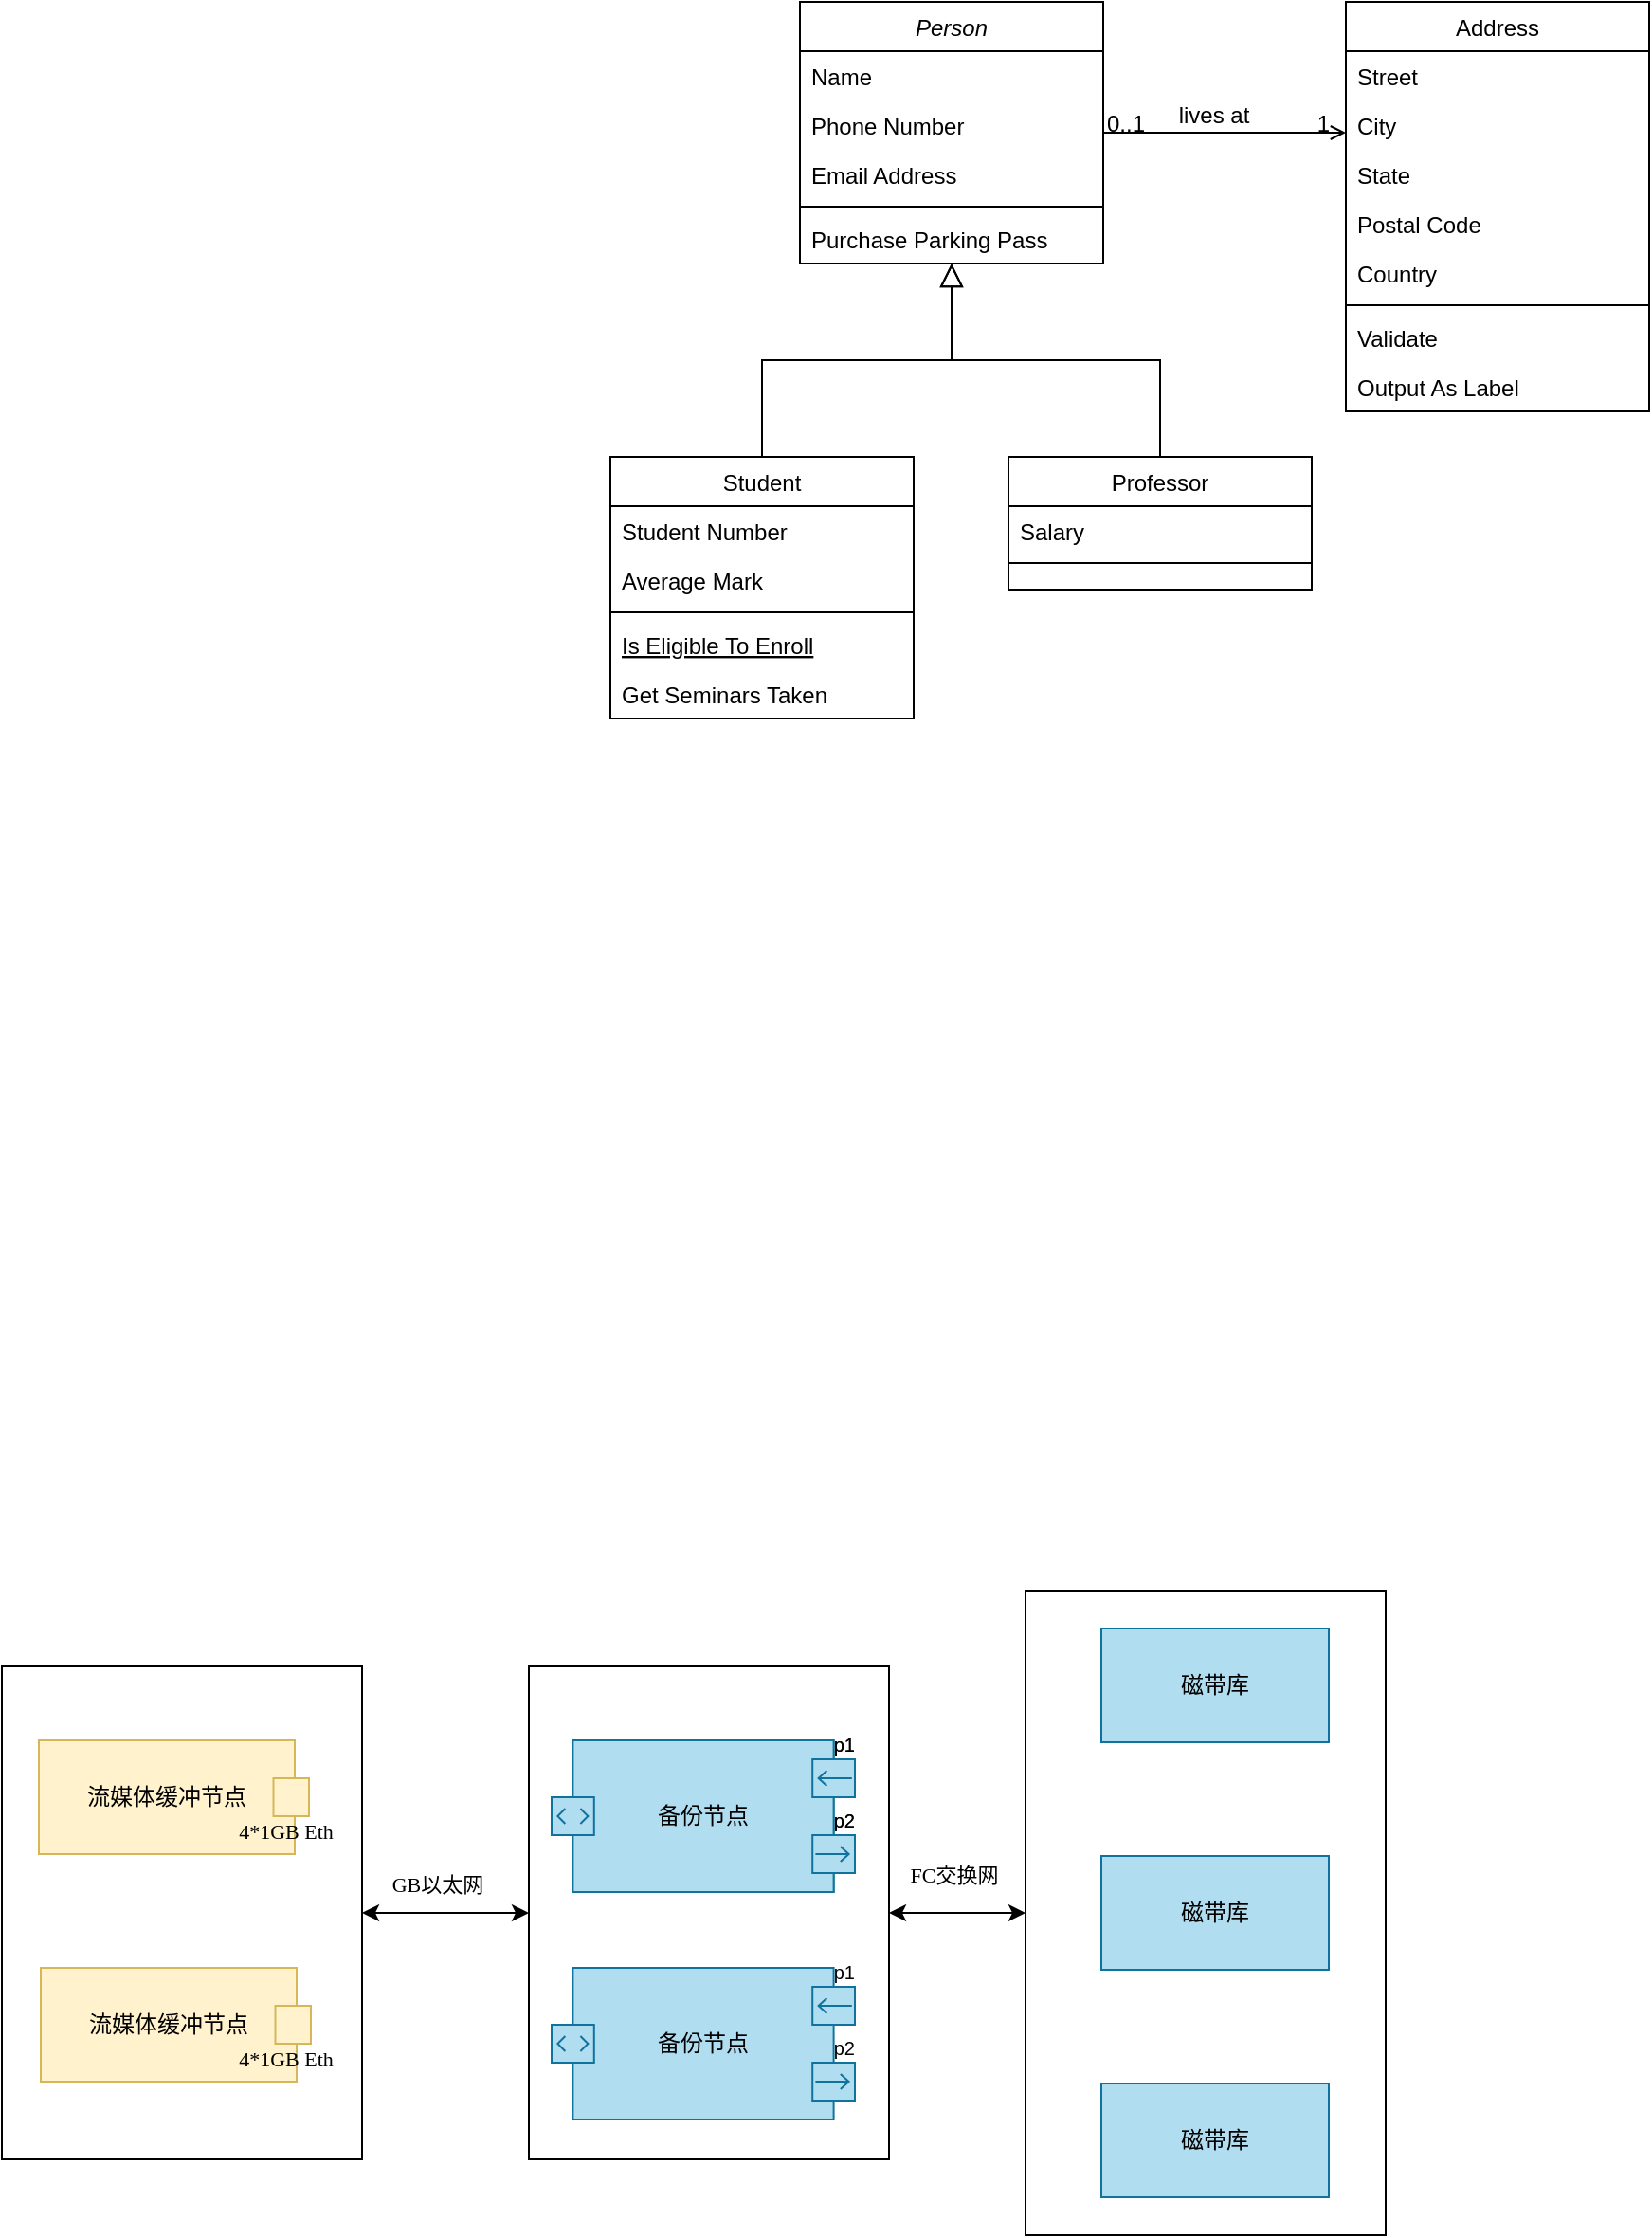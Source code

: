 <mxfile version="18.2.0" type="github">
  <diagram id="C5RBs43oDa-KdzZeNtuy" name="Page-1">
    <mxGraphModel dx="2310" dy="827" grid="1" gridSize="10" guides="1" tooltips="1" connect="1" arrows="1" fold="1" page="1" pageScale="1" pageWidth="827" pageHeight="1169" math="0" shadow="0">
      <root>
        <mxCell id="WIyWlLk6GJQsqaUBKTNV-0" />
        <mxCell id="WIyWlLk6GJQsqaUBKTNV-1" parent="WIyWlLk6GJQsqaUBKTNV-0" />
        <mxCell id="aKD4hpUVsNgHDwLHOLFN-63" value="" style="rounded=0;whiteSpace=wrap;html=1;strokeColor=#000000;" vertex="1" parent="WIyWlLk6GJQsqaUBKTNV-1">
          <mxGeometry x="339" y="958" width="190" height="340" as="geometry" />
        </mxCell>
        <mxCell id="aKD4hpUVsNgHDwLHOLFN-58" value="" style="rounded=0;whiteSpace=wrap;html=1;strokeColor=#000000;" vertex="1" parent="WIyWlLk6GJQsqaUBKTNV-1">
          <mxGeometry x="77" y="998" width="190" height="260" as="geometry" />
        </mxCell>
        <mxCell id="aKD4hpUVsNgHDwLHOLFN-24" value="" style="rounded=0;whiteSpace=wrap;html=1;strokeColor=#000000;" vertex="1" parent="WIyWlLk6GJQsqaUBKTNV-1">
          <mxGeometry x="-201" y="998" width="190" height="260" as="geometry" />
        </mxCell>
        <mxCell id="zkfFHV4jXpPFQw0GAbJ--0" value="Person" style="swimlane;fontStyle=2;align=center;verticalAlign=top;childLayout=stackLayout;horizontal=1;startSize=26;horizontalStack=0;resizeParent=1;resizeLast=0;collapsible=1;marginBottom=0;rounded=0;shadow=0;strokeWidth=1;" parent="WIyWlLk6GJQsqaUBKTNV-1" vertex="1">
          <mxGeometry x="220" y="120" width="160" height="138" as="geometry">
            <mxRectangle x="230" y="140" width="160" height="26" as="alternateBounds" />
          </mxGeometry>
        </mxCell>
        <mxCell id="zkfFHV4jXpPFQw0GAbJ--1" value="Name" style="text;align=left;verticalAlign=top;spacingLeft=4;spacingRight=4;overflow=hidden;rotatable=0;points=[[0,0.5],[1,0.5]];portConstraint=eastwest;" parent="zkfFHV4jXpPFQw0GAbJ--0" vertex="1">
          <mxGeometry y="26" width="160" height="26" as="geometry" />
        </mxCell>
        <mxCell id="zkfFHV4jXpPFQw0GAbJ--2" value="Phone Number" style="text;align=left;verticalAlign=top;spacingLeft=4;spacingRight=4;overflow=hidden;rotatable=0;points=[[0,0.5],[1,0.5]];portConstraint=eastwest;rounded=0;shadow=0;html=0;" parent="zkfFHV4jXpPFQw0GAbJ--0" vertex="1">
          <mxGeometry y="52" width="160" height="26" as="geometry" />
        </mxCell>
        <mxCell id="zkfFHV4jXpPFQw0GAbJ--3" value="Email Address" style="text;align=left;verticalAlign=top;spacingLeft=4;spacingRight=4;overflow=hidden;rotatable=0;points=[[0,0.5],[1,0.5]];portConstraint=eastwest;rounded=0;shadow=0;html=0;" parent="zkfFHV4jXpPFQw0GAbJ--0" vertex="1">
          <mxGeometry y="78" width="160" height="26" as="geometry" />
        </mxCell>
        <mxCell id="zkfFHV4jXpPFQw0GAbJ--4" value="" style="line;html=1;strokeWidth=1;align=left;verticalAlign=middle;spacingTop=-1;spacingLeft=3;spacingRight=3;rotatable=0;labelPosition=right;points=[];portConstraint=eastwest;" parent="zkfFHV4jXpPFQw0GAbJ--0" vertex="1">
          <mxGeometry y="104" width="160" height="8" as="geometry" />
        </mxCell>
        <mxCell id="zkfFHV4jXpPFQw0GAbJ--5" value="Purchase Parking Pass" style="text;align=left;verticalAlign=top;spacingLeft=4;spacingRight=4;overflow=hidden;rotatable=0;points=[[0,0.5],[1,0.5]];portConstraint=eastwest;" parent="zkfFHV4jXpPFQw0GAbJ--0" vertex="1">
          <mxGeometry y="112" width="160" height="26" as="geometry" />
        </mxCell>
        <mxCell id="zkfFHV4jXpPFQw0GAbJ--6" value="Student" style="swimlane;fontStyle=0;align=center;verticalAlign=top;childLayout=stackLayout;horizontal=1;startSize=26;horizontalStack=0;resizeParent=1;resizeLast=0;collapsible=1;marginBottom=0;rounded=0;shadow=0;strokeWidth=1;" parent="WIyWlLk6GJQsqaUBKTNV-1" vertex="1">
          <mxGeometry x="120" y="360" width="160" height="138" as="geometry">
            <mxRectangle x="130" y="380" width="160" height="26" as="alternateBounds" />
          </mxGeometry>
        </mxCell>
        <mxCell id="zkfFHV4jXpPFQw0GAbJ--7" value="Student Number" style="text;align=left;verticalAlign=top;spacingLeft=4;spacingRight=4;overflow=hidden;rotatable=0;points=[[0,0.5],[1,0.5]];portConstraint=eastwest;" parent="zkfFHV4jXpPFQw0GAbJ--6" vertex="1">
          <mxGeometry y="26" width="160" height="26" as="geometry" />
        </mxCell>
        <mxCell id="zkfFHV4jXpPFQw0GAbJ--8" value="Average Mark" style="text;align=left;verticalAlign=top;spacingLeft=4;spacingRight=4;overflow=hidden;rotatable=0;points=[[0,0.5],[1,0.5]];portConstraint=eastwest;rounded=0;shadow=0;html=0;" parent="zkfFHV4jXpPFQw0GAbJ--6" vertex="1">
          <mxGeometry y="52" width="160" height="26" as="geometry" />
        </mxCell>
        <mxCell id="zkfFHV4jXpPFQw0GAbJ--9" value="" style="line;html=1;strokeWidth=1;align=left;verticalAlign=middle;spacingTop=-1;spacingLeft=3;spacingRight=3;rotatable=0;labelPosition=right;points=[];portConstraint=eastwest;" parent="zkfFHV4jXpPFQw0GAbJ--6" vertex="1">
          <mxGeometry y="78" width="160" height="8" as="geometry" />
        </mxCell>
        <mxCell id="zkfFHV4jXpPFQw0GAbJ--10" value="Is Eligible To Enroll" style="text;align=left;verticalAlign=top;spacingLeft=4;spacingRight=4;overflow=hidden;rotatable=0;points=[[0,0.5],[1,0.5]];portConstraint=eastwest;fontStyle=4" parent="zkfFHV4jXpPFQw0GAbJ--6" vertex="1">
          <mxGeometry y="86" width="160" height="26" as="geometry" />
        </mxCell>
        <mxCell id="zkfFHV4jXpPFQw0GAbJ--11" value="Get Seminars Taken" style="text;align=left;verticalAlign=top;spacingLeft=4;spacingRight=4;overflow=hidden;rotatable=0;points=[[0,0.5],[1,0.5]];portConstraint=eastwest;" parent="zkfFHV4jXpPFQw0GAbJ--6" vertex="1">
          <mxGeometry y="112" width="160" height="26" as="geometry" />
        </mxCell>
        <mxCell id="zkfFHV4jXpPFQw0GAbJ--12" value="" style="endArrow=block;endSize=10;endFill=0;shadow=0;strokeWidth=1;rounded=0;edgeStyle=elbowEdgeStyle;elbow=vertical;" parent="WIyWlLk6GJQsqaUBKTNV-1" source="zkfFHV4jXpPFQw0GAbJ--6" target="zkfFHV4jXpPFQw0GAbJ--0" edge="1">
          <mxGeometry width="160" relative="1" as="geometry">
            <mxPoint x="200" y="203" as="sourcePoint" />
            <mxPoint x="200" y="203" as="targetPoint" />
          </mxGeometry>
        </mxCell>
        <mxCell id="zkfFHV4jXpPFQw0GAbJ--13" value="Professor" style="swimlane;fontStyle=0;align=center;verticalAlign=top;childLayout=stackLayout;horizontal=1;startSize=26;horizontalStack=0;resizeParent=1;resizeLast=0;collapsible=1;marginBottom=0;rounded=0;shadow=0;strokeWidth=1;" parent="WIyWlLk6GJQsqaUBKTNV-1" vertex="1">
          <mxGeometry x="330" y="360" width="160" height="70" as="geometry">
            <mxRectangle x="340" y="380" width="170" height="26" as="alternateBounds" />
          </mxGeometry>
        </mxCell>
        <mxCell id="zkfFHV4jXpPFQw0GAbJ--14" value="Salary" style="text;align=left;verticalAlign=top;spacingLeft=4;spacingRight=4;overflow=hidden;rotatable=0;points=[[0,0.5],[1,0.5]];portConstraint=eastwest;" parent="zkfFHV4jXpPFQw0GAbJ--13" vertex="1">
          <mxGeometry y="26" width="160" height="26" as="geometry" />
        </mxCell>
        <mxCell id="zkfFHV4jXpPFQw0GAbJ--15" value="" style="line;html=1;strokeWidth=1;align=left;verticalAlign=middle;spacingTop=-1;spacingLeft=3;spacingRight=3;rotatable=0;labelPosition=right;points=[];portConstraint=eastwest;" parent="zkfFHV4jXpPFQw0GAbJ--13" vertex="1">
          <mxGeometry y="52" width="160" height="8" as="geometry" />
        </mxCell>
        <mxCell id="zkfFHV4jXpPFQw0GAbJ--16" value="" style="endArrow=block;endSize=10;endFill=0;shadow=0;strokeWidth=1;rounded=0;edgeStyle=elbowEdgeStyle;elbow=vertical;" parent="WIyWlLk6GJQsqaUBKTNV-1" source="zkfFHV4jXpPFQw0GAbJ--13" target="zkfFHV4jXpPFQw0GAbJ--0" edge="1">
          <mxGeometry width="160" relative="1" as="geometry">
            <mxPoint x="210" y="373" as="sourcePoint" />
            <mxPoint x="310" y="271" as="targetPoint" />
          </mxGeometry>
        </mxCell>
        <mxCell id="zkfFHV4jXpPFQw0GAbJ--17" value="Address" style="swimlane;fontStyle=0;align=center;verticalAlign=top;childLayout=stackLayout;horizontal=1;startSize=26;horizontalStack=0;resizeParent=1;resizeLast=0;collapsible=1;marginBottom=0;rounded=0;shadow=0;strokeWidth=1;" parent="WIyWlLk6GJQsqaUBKTNV-1" vertex="1">
          <mxGeometry x="508" y="120" width="160" height="216" as="geometry">
            <mxRectangle x="550" y="140" width="160" height="26" as="alternateBounds" />
          </mxGeometry>
        </mxCell>
        <mxCell id="zkfFHV4jXpPFQw0GAbJ--18" value="Street" style="text;align=left;verticalAlign=top;spacingLeft=4;spacingRight=4;overflow=hidden;rotatable=0;points=[[0,0.5],[1,0.5]];portConstraint=eastwest;" parent="zkfFHV4jXpPFQw0GAbJ--17" vertex="1">
          <mxGeometry y="26" width="160" height="26" as="geometry" />
        </mxCell>
        <mxCell id="zkfFHV4jXpPFQw0GAbJ--19" value="City" style="text;align=left;verticalAlign=top;spacingLeft=4;spacingRight=4;overflow=hidden;rotatable=0;points=[[0,0.5],[1,0.5]];portConstraint=eastwest;rounded=0;shadow=0;html=0;" parent="zkfFHV4jXpPFQw0GAbJ--17" vertex="1">
          <mxGeometry y="52" width="160" height="26" as="geometry" />
        </mxCell>
        <mxCell id="zkfFHV4jXpPFQw0GAbJ--20" value="State" style="text;align=left;verticalAlign=top;spacingLeft=4;spacingRight=4;overflow=hidden;rotatable=0;points=[[0,0.5],[1,0.5]];portConstraint=eastwest;rounded=0;shadow=0;html=0;" parent="zkfFHV4jXpPFQw0GAbJ--17" vertex="1">
          <mxGeometry y="78" width="160" height="26" as="geometry" />
        </mxCell>
        <mxCell id="zkfFHV4jXpPFQw0GAbJ--21" value="Postal Code" style="text;align=left;verticalAlign=top;spacingLeft=4;spacingRight=4;overflow=hidden;rotatable=0;points=[[0,0.5],[1,0.5]];portConstraint=eastwest;rounded=0;shadow=0;html=0;" parent="zkfFHV4jXpPFQw0GAbJ--17" vertex="1">
          <mxGeometry y="104" width="160" height="26" as="geometry" />
        </mxCell>
        <mxCell id="zkfFHV4jXpPFQw0GAbJ--22" value="Country" style="text;align=left;verticalAlign=top;spacingLeft=4;spacingRight=4;overflow=hidden;rotatable=0;points=[[0,0.5],[1,0.5]];portConstraint=eastwest;rounded=0;shadow=0;html=0;" parent="zkfFHV4jXpPFQw0GAbJ--17" vertex="1">
          <mxGeometry y="130" width="160" height="26" as="geometry" />
        </mxCell>
        <mxCell id="zkfFHV4jXpPFQw0GAbJ--23" value="" style="line;html=1;strokeWidth=1;align=left;verticalAlign=middle;spacingTop=-1;spacingLeft=3;spacingRight=3;rotatable=0;labelPosition=right;points=[];portConstraint=eastwest;" parent="zkfFHV4jXpPFQw0GAbJ--17" vertex="1">
          <mxGeometry y="156" width="160" height="8" as="geometry" />
        </mxCell>
        <mxCell id="zkfFHV4jXpPFQw0GAbJ--24" value="Validate" style="text;align=left;verticalAlign=top;spacingLeft=4;spacingRight=4;overflow=hidden;rotatable=0;points=[[0,0.5],[1,0.5]];portConstraint=eastwest;" parent="zkfFHV4jXpPFQw0GAbJ--17" vertex="1">
          <mxGeometry y="164" width="160" height="26" as="geometry" />
        </mxCell>
        <mxCell id="zkfFHV4jXpPFQw0GAbJ--25" value="Output As Label" style="text;align=left;verticalAlign=top;spacingLeft=4;spacingRight=4;overflow=hidden;rotatable=0;points=[[0,0.5],[1,0.5]];portConstraint=eastwest;" parent="zkfFHV4jXpPFQw0GAbJ--17" vertex="1">
          <mxGeometry y="190" width="160" height="26" as="geometry" />
        </mxCell>
        <mxCell id="zkfFHV4jXpPFQw0GAbJ--26" value="" style="endArrow=open;shadow=0;strokeWidth=1;rounded=0;endFill=1;edgeStyle=elbowEdgeStyle;elbow=vertical;" parent="WIyWlLk6GJQsqaUBKTNV-1" source="zkfFHV4jXpPFQw0GAbJ--0" target="zkfFHV4jXpPFQw0GAbJ--17" edge="1">
          <mxGeometry x="0.5" y="41" relative="1" as="geometry">
            <mxPoint x="380" y="192" as="sourcePoint" />
            <mxPoint x="540" y="192" as="targetPoint" />
            <mxPoint x="-40" y="32" as="offset" />
          </mxGeometry>
        </mxCell>
        <mxCell id="zkfFHV4jXpPFQw0GAbJ--27" value="0..1" style="resizable=0;align=left;verticalAlign=bottom;labelBackgroundColor=none;fontSize=12;" parent="zkfFHV4jXpPFQw0GAbJ--26" connectable="0" vertex="1">
          <mxGeometry x="-1" relative="1" as="geometry">
            <mxPoint y="4" as="offset" />
          </mxGeometry>
        </mxCell>
        <mxCell id="zkfFHV4jXpPFQw0GAbJ--28" value="1" style="resizable=0;align=right;verticalAlign=bottom;labelBackgroundColor=none;fontSize=12;" parent="zkfFHV4jXpPFQw0GAbJ--26" connectable="0" vertex="1">
          <mxGeometry x="1" relative="1" as="geometry">
            <mxPoint x="-7" y="4" as="offset" />
          </mxGeometry>
        </mxCell>
        <mxCell id="zkfFHV4jXpPFQw0GAbJ--29" value="lives at" style="text;html=1;resizable=0;points=[];;align=center;verticalAlign=middle;labelBackgroundColor=none;rounded=0;shadow=0;strokeWidth=1;fontSize=12;" parent="zkfFHV4jXpPFQw0GAbJ--26" vertex="1" connectable="0">
          <mxGeometry x="0.5" y="49" relative="1" as="geometry">
            <mxPoint x="-38" y="40" as="offset" />
          </mxGeometry>
        </mxCell>
        <mxCell id="aKD4hpUVsNgHDwLHOLFN-1" value="磁带库" style="rounded=0;whiteSpace=wrap;html=1;strokeColor=#10739e;fillColor=#b1ddf0;" vertex="1" parent="WIyWlLk6GJQsqaUBKTNV-1">
          <mxGeometry x="379" y="978" width="120" height="60" as="geometry" />
        </mxCell>
        <mxCell id="aKD4hpUVsNgHDwLHOLFN-2" value="磁带库" style="rounded=0;whiteSpace=wrap;html=1;strokeColor=#10739e;fillColor=#b1ddf0;" vertex="1" parent="WIyWlLk6GJQsqaUBKTNV-1">
          <mxGeometry x="379" y="1098" width="120" height="60" as="geometry" />
        </mxCell>
        <mxCell id="aKD4hpUVsNgHDwLHOLFN-3" value="磁带库" style="rounded=0;whiteSpace=wrap;html=1;strokeColor=#10739e;fillColor=#b1ddf0;" vertex="1" parent="WIyWlLk6GJQsqaUBKTNV-1">
          <mxGeometry x="379" y="1218" width="120" height="60" as="geometry" />
        </mxCell>
        <mxCell id="aKD4hpUVsNgHDwLHOLFN-35" value="&lt;span style=&quot;font-weight: 400;&quot;&gt;流媒体缓冲节点&lt;/span&gt;" style="html=1;shape=mxgraph.sysml.port1;fontStyle=1;whiteSpace=wrap;align=center;strokeColor=#d6b656;direction=east;flipH=1;fillColor=#fff2cc;" vertex="1" parent="WIyWlLk6GJQsqaUBKTNV-1">
          <mxGeometry x="-189" y="1037" width="150" height="60" as="geometry" />
        </mxCell>
        <mxCell id="aKD4hpUVsNgHDwLHOLFN-36" value="" style="strokeColor=inherit;fillColor=inherit;gradientColor=inherit;shape=rect;points=[[0,0.5,0]];html=1;resizable=1;align=right;verticalAlign=bottom;labelPosition=left;verticalLabelPosition=top;labelBackgroundColor=none;fontSize=10;part=1;fontColor=#000000;" vertex="1" parent="aKD4hpUVsNgHDwLHOLFN-35">
          <mxGeometry x="131.25" y="20" width="18.75" height="20" as="geometry" />
        </mxCell>
        <mxCell id="aKD4hpUVsNgHDwLHOLFN-37" value="&lt;span style=&quot;font-weight: 400;&quot;&gt;流媒体缓冲节点&lt;/span&gt;" style="html=1;shape=mxgraph.sysml.port1;fontStyle=1;whiteSpace=wrap;align=center;strokeColor=#d6b656;direction=east;flipH=1;fillColor=#fff2cc;" vertex="1" parent="WIyWlLk6GJQsqaUBKTNV-1">
          <mxGeometry x="-188" y="1157" width="150" height="60" as="geometry" />
        </mxCell>
        <mxCell id="aKD4hpUVsNgHDwLHOLFN-38" value="" style="strokeColor=inherit;fillColor=inherit;gradientColor=inherit;shape=rect;points=[[0,0.5,0]];html=1;resizable=1;align=right;verticalAlign=bottom;labelPosition=left;verticalLabelPosition=top;labelBackgroundColor=none;fontSize=10;part=1;fontColor=#000000;" vertex="1" parent="aKD4hpUVsNgHDwLHOLFN-37">
          <mxGeometry x="131.25" y="20" width="18.75" height="20" as="geometry" />
        </mxCell>
        <mxCell id="aKD4hpUVsNgHDwLHOLFN-39" value="&lt;span style=&quot;font-weight: 400;&quot;&gt;备份节点&lt;/span&gt;" style="html=1;shape=mxgraph.sysml.port3;fontStyle=1;whiteSpace=wrap;align=center;strokeColor=#0e8088;flipH=1;fillColor=#b0e3e6;" vertex="1" parent="WIyWlLk6GJQsqaUBKTNV-1">
          <mxGeometry x="89" y="1037" width="160" height="80" as="geometry" />
        </mxCell>
        <mxCell id="aKD4hpUVsNgHDwLHOLFN-40" value="p1" style="resizable=0;html=1;align=right;verticalAlign=bottom;labelPosition=left;verticalLabelPosition=top;labelBackgroundColor=none;fontSize=10;fontColor=#000000;strokeColor=#000000;" connectable="0" vertex="1" parent="aKD4hpUVsNgHDwLHOLFN-39">
          <mxGeometry x="160" y="10" as="geometry" />
        </mxCell>
        <mxCell id="aKD4hpUVsNgHDwLHOLFN-41" value="p2" style="resizable=0;html=1;align=right;verticalAlign=bottom;labelPosition=left;verticalLabelPosition=top;labelBackgroundColor=none;fontSize=10;fontColor=#000000;strokeColor=#000000;" connectable="0" vertex="1" parent="aKD4hpUVsNgHDwLHOLFN-39">
          <mxGeometry x="160" y="50" as="geometry" />
        </mxCell>
        <mxCell id="aKD4hpUVsNgHDwLHOLFN-42" value="" style="resizable=0;html=1;align=left;verticalAlign=bottom;labelBackgroundColor=none;fontSize=10;fontColor=#000000;strokeColor=#000000;" connectable="0" vertex="1" parent="aKD4hpUVsNgHDwLHOLFN-39">
          <mxGeometry y="30" as="geometry" />
        </mxCell>
        <mxCell id="aKD4hpUVsNgHDwLHOLFN-18" value="&lt;font face=&quot;Lucida Console&quot;&gt;&lt;span style=&quot;font-size: 11px;&quot;&gt;4*1GB Eth&lt;/span&gt;&lt;/font&gt;" style="text;html=1;strokeColor=none;fillColor=none;align=center;verticalAlign=middle;whiteSpace=wrap;rounded=0;fontSize=14;" vertex="1" parent="WIyWlLk6GJQsqaUBKTNV-1">
          <mxGeometry x="-91" y="1078" width="80" height="12" as="geometry" />
        </mxCell>
        <mxCell id="aKD4hpUVsNgHDwLHOLFN-45" value="&lt;font face=&quot;Lucida Console&quot;&gt;&lt;span style=&quot;font-size: 11px;&quot;&gt;4*1GB Eth&lt;/span&gt;&lt;/font&gt;" style="text;html=1;strokeColor=none;fillColor=none;align=center;verticalAlign=middle;whiteSpace=wrap;rounded=0;fontSize=14;" vertex="1" parent="WIyWlLk6GJQsqaUBKTNV-1">
          <mxGeometry x="-91" y="1198" width="80" height="12" as="geometry" />
        </mxCell>
        <mxCell id="aKD4hpUVsNgHDwLHOLFN-54" value="&lt;span style=&quot;font-weight: 400;&quot;&gt;备份节点&lt;/span&gt;" style="html=1;shape=mxgraph.sysml.port3;fontStyle=1;whiteSpace=wrap;align=center;strokeColor=#10739e;flipH=1;fillColor=#b1ddf0;" vertex="1" parent="WIyWlLk6GJQsqaUBKTNV-1">
          <mxGeometry x="89" y="1157" width="160" height="80" as="geometry" />
        </mxCell>
        <mxCell id="aKD4hpUVsNgHDwLHOLFN-55" value="p1" style="resizable=0;html=1;align=right;verticalAlign=bottom;labelPosition=left;verticalLabelPosition=top;labelBackgroundColor=none;fontSize=10;fontColor=#000000;strokeColor=#000000;" connectable="0" vertex="1" parent="aKD4hpUVsNgHDwLHOLFN-54">
          <mxGeometry x="160" y="10" as="geometry" />
        </mxCell>
        <mxCell id="aKD4hpUVsNgHDwLHOLFN-56" value="p2" style="resizable=0;html=1;align=right;verticalAlign=bottom;labelPosition=left;verticalLabelPosition=top;labelBackgroundColor=none;fontSize=10;fontColor=#000000;strokeColor=#000000;" connectable="0" vertex="1" parent="aKD4hpUVsNgHDwLHOLFN-54">
          <mxGeometry x="160" y="50" as="geometry" />
        </mxCell>
        <mxCell id="aKD4hpUVsNgHDwLHOLFN-57" value="" style="resizable=0;html=1;align=left;verticalAlign=bottom;labelBackgroundColor=none;fontSize=10;fontColor=#000000;strokeColor=#000000;" connectable="0" vertex="1" parent="aKD4hpUVsNgHDwLHOLFN-54">
          <mxGeometry y="30" as="geometry" />
        </mxCell>
        <mxCell id="aKD4hpUVsNgHDwLHOLFN-59" value="&lt;span style=&quot;font-weight: 400;&quot;&gt;备份节点&lt;/span&gt;" style="html=1;shape=mxgraph.sysml.port3;fontStyle=1;whiteSpace=wrap;align=center;strokeColor=#10739e;flipH=1;fillColor=#b1ddf0;" vertex="1" parent="aKD4hpUVsNgHDwLHOLFN-54">
          <mxGeometry y="-120" width="160" height="80" as="geometry" />
        </mxCell>
        <mxCell id="aKD4hpUVsNgHDwLHOLFN-60" value="p1" style="resizable=0;html=1;align=right;verticalAlign=bottom;labelPosition=left;verticalLabelPosition=top;labelBackgroundColor=none;fontSize=10;fontColor=#000000;strokeColor=#000000;" connectable="0" vertex="1" parent="aKD4hpUVsNgHDwLHOLFN-59">
          <mxGeometry x="160" y="10" as="geometry" />
        </mxCell>
        <mxCell id="aKD4hpUVsNgHDwLHOLFN-61" value="p2" style="resizable=0;html=1;align=right;verticalAlign=bottom;labelPosition=left;verticalLabelPosition=top;labelBackgroundColor=none;fontSize=10;fontColor=#000000;strokeColor=#000000;" connectable="0" vertex="1" parent="aKD4hpUVsNgHDwLHOLFN-59">
          <mxGeometry x="160" y="50" as="geometry" />
        </mxCell>
        <mxCell id="aKD4hpUVsNgHDwLHOLFN-62" value="" style="resizable=0;html=1;align=left;verticalAlign=bottom;labelBackgroundColor=none;fontSize=10;fontColor=#000000;strokeColor=#000000;" connectable="0" vertex="1" parent="aKD4hpUVsNgHDwLHOLFN-59">
          <mxGeometry y="30" as="geometry" />
        </mxCell>
        <mxCell id="aKD4hpUVsNgHDwLHOLFN-66" value="" style="endArrow=classic;startArrow=classic;html=1;rounded=0;fontColor=#000000;entryX=0;entryY=0.5;entryDx=0;entryDy=0;exitX=1;exitY=0.5;exitDx=0;exitDy=0;" edge="1" parent="WIyWlLk6GJQsqaUBKTNV-1" source="aKD4hpUVsNgHDwLHOLFN-24" target="aKD4hpUVsNgHDwLHOLFN-58">
          <mxGeometry width="50" height="50" relative="1" as="geometry">
            <mxPoint x="-81" y="1368" as="sourcePoint" />
            <mxPoint x="-31" y="1318" as="targetPoint" />
          </mxGeometry>
        </mxCell>
        <mxCell id="aKD4hpUVsNgHDwLHOLFN-67" value="" style="endArrow=classic;startArrow=classic;html=1;rounded=0;fontColor=#000000;entryX=0;entryY=0.5;entryDx=0;entryDy=0;exitX=1;exitY=0.5;exitDx=0;exitDy=0;" edge="1" parent="WIyWlLk6GJQsqaUBKTNV-1" source="aKD4hpUVsNgHDwLHOLFN-58" target="aKD4hpUVsNgHDwLHOLFN-63">
          <mxGeometry width="50" height="50" relative="1" as="geometry">
            <mxPoint x="229" y="1358" as="sourcePoint" />
            <mxPoint x="279" y="1308" as="targetPoint" />
          </mxGeometry>
        </mxCell>
        <mxCell id="aKD4hpUVsNgHDwLHOLFN-69" value="&lt;font face=&quot;Lucida Console&quot;&gt;&lt;span style=&quot;font-size: 11px;&quot;&gt;GB以太网&lt;/span&gt;&lt;/font&gt;" style="text;html=1;strokeColor=none;fillColor=none;align=center;verticalAlign=middle;whiteSpace=wrap;rounded=0;fontSize=14;" vertex="1" parent="WIyWlLk6GJQsqaUBKTNV-1">
          <mxGeometry x="-11" y="1107" width="80" height="10" as="geometry" />
        </mxCell>
        <mxCell id="aKD4hpUVsNgHDwLHOLFN-70" value="&lt;font face=&quot;Lucida Console&quot;&gt;&lt;span style=&quot;font-size: 11px;&quot;&gt;FC交换网&lt;/span&gt;&lt;/font&gt;" style="text;html=1;strokeColor=none;fillColor=none;align=center;verticalAlign=middle;whiteSpace=wrap;rounded=0;fontSize=14;" vertex="1" parent="WIyWlLk6GJQsqaUBKTNV-1">
          <mxGeometry x="268" y="1097" width="67" height="20" as="geometry" />
        </mxCell>
      </root>
    </mxGraphModel>
  </diagram>
</mxfile>
